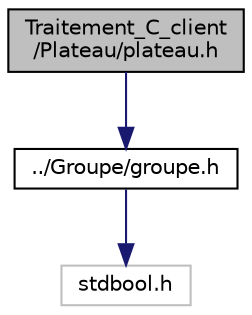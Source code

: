 digraph "Traitement_C_client/Plateau/plateau.h"
{
  edge [fontname="Helvetica",fontsize="10",labelfontname="Helvetica",labelfontsize="10"];
  node [fontname="Helvetica",fontsize="10",shape=record];
  Node1 [label="Traitement_C_client\l/Plateau/plateau.h",height=0.2,width=0.4,color="black", fillcolor="grey75", style="filled", fontcolor="black"];
  Node1 -> Node2 [color="midnightblue",fontsize="10",style="solid",fontname="Helvetica"];
  Node2 [label="../Groupe/groupe.h",height=0.2,width=0.4,color="black", fillcolor="white", style="filled",URL="$groupe_8h.html",tooltip="Fonctions pour la mise sous forme de groupements liés (structure de type graph) pour detectiongagnant..."];
  Node2 -> Node3 [color="midnightblue",fontsize="10",style="solid",fontname="Helvetica"];
  Node3 [label="stdbool.h",height=0.2,width=0.4,color="grey75", fillcolor="white", style="filled"];
}
